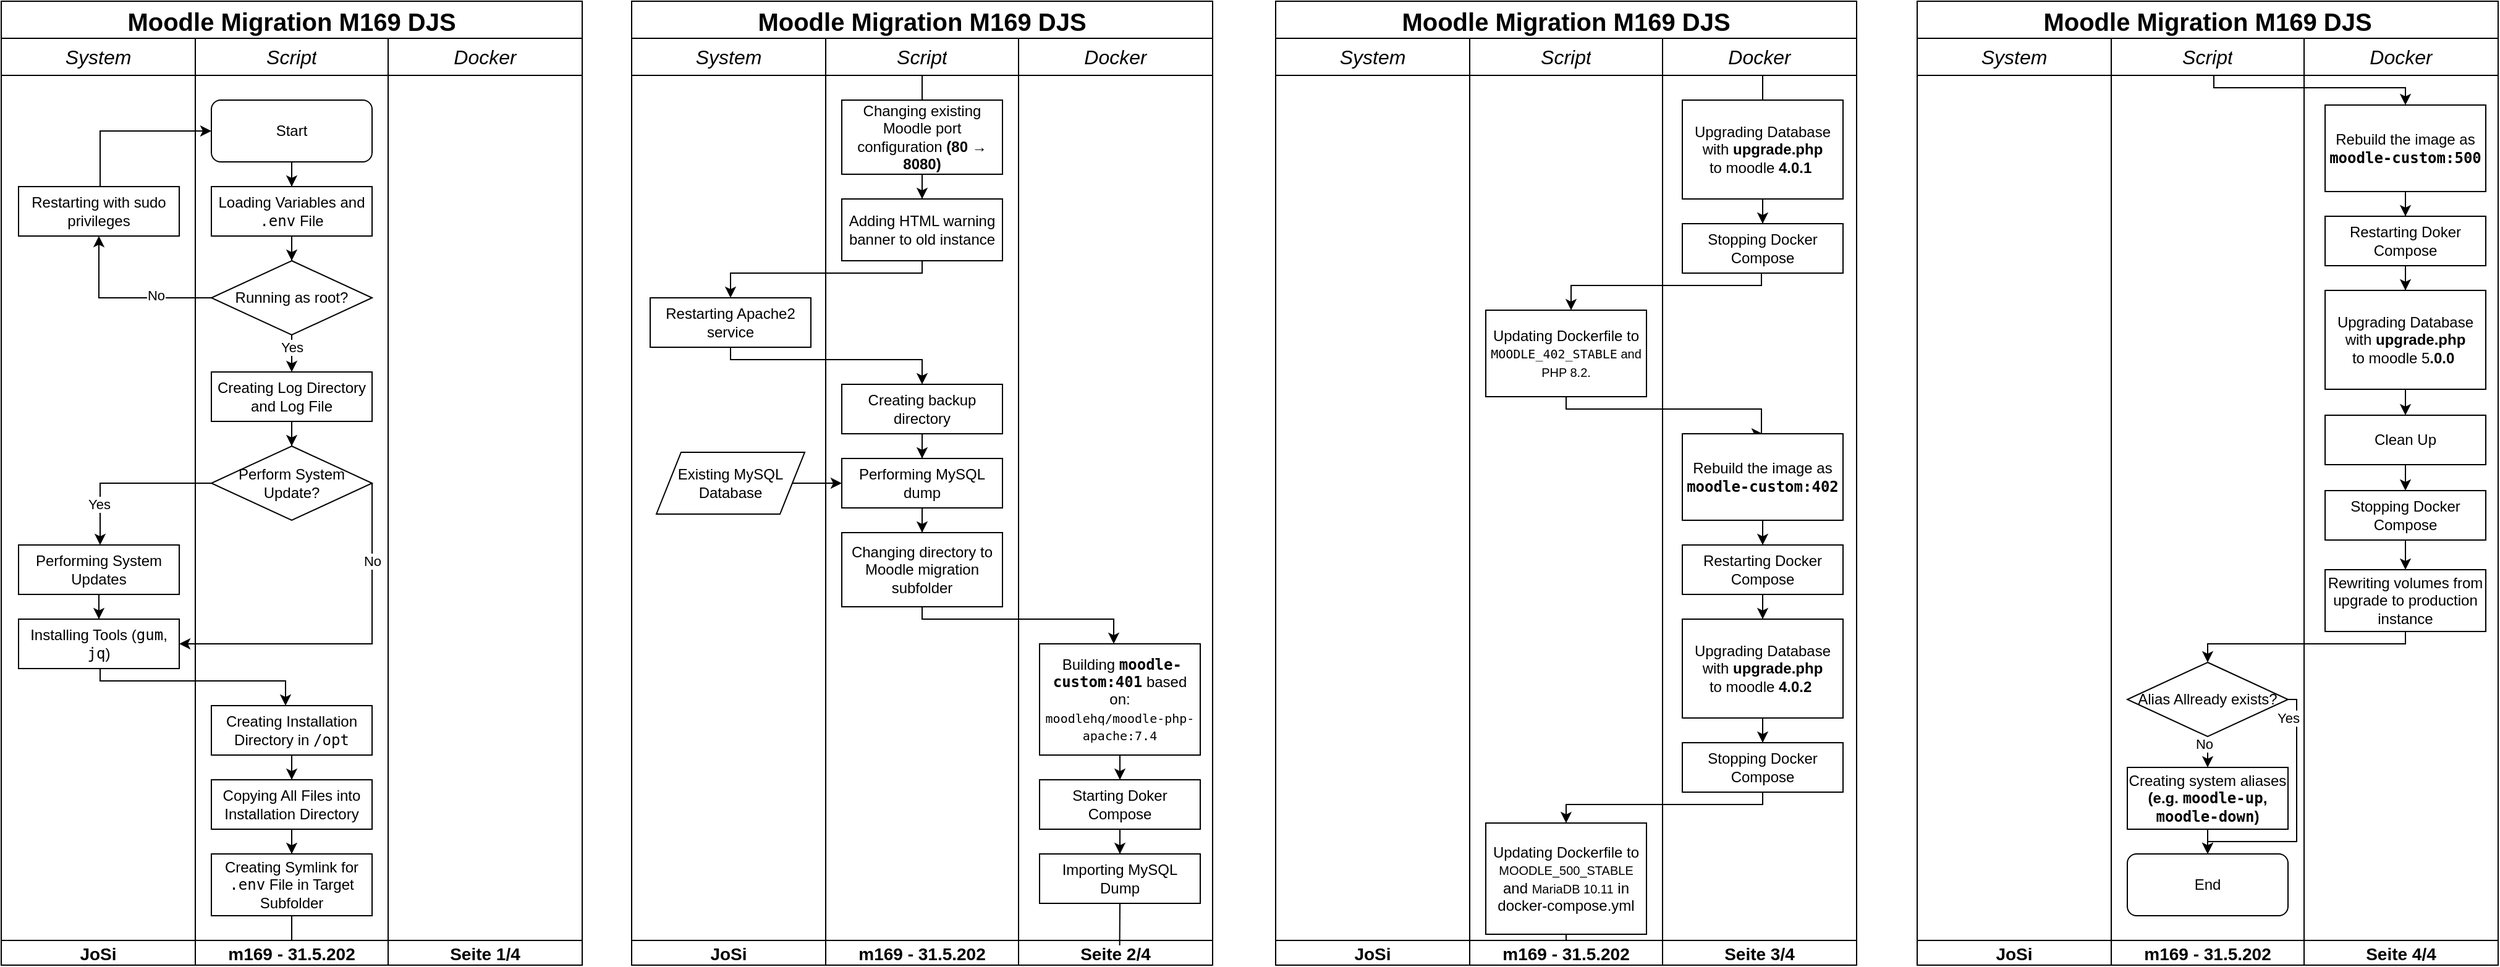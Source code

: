 <mxfile version="26.1.1">
  <diagram id="prtHgNgQTEPvFCAcTncT" name="Page-1">
    <mxGraphModel dx="1419" dy="970" grid="1" gridSize="10" guides="1" tooltips="1" connect="1" arrows="1" fold="1" page="1" pageScale="1" pageWidth="827" pageHeight="1169" math="0" shadow="0">
      <root>
        <mxCell id="0" />
        <mxCell id="1" parent="0" />
        <mxCell id="ZNYp26jjRc72Ay9f9DW7-251" value="" style="group" vertex="1" connectable="0" parent="1">
          <mxGeometry x="210" y="170" width="470" height="780" as="geometry" />
        </mxCell>
        <mxCell id="ZNYp26jjRc72Ay9f9DW7-37" value="Moodle Migration M169 DJS" style="shape=table;startSize=30;container=1;collapsible=0;childLayout=tableLayout;strokeColor=default;fontSize=20;fontStyle=1;align=center;verticalAlign=middle;" vertex="1" parent="ZNYp26jjRc72Ay9f9DW7-251">
          <mxGeometry width="470" height="780" as="geometry" />
        </mxCell>
        <mxCell id="ZNYp26jjRc72Ay9f9DW7-38" value="" style="shape=tableRow;horizontal=0;startSize=0;swimlaneHead=0;swimlaneBody=0;strokeColor=inherit;top=0;left=0;bottom=0;right=0;collapsible=0;dropTarget=0;fillColor=none;points=[[0,0.5],[1,0.5]];portConstraint=eastwest;fontSize=16;" vertex="1" parent="ZNYp26jjRc72Ay9f9DW7-37">
          <mxGeometry y="30" width="470" height="30" as="geometry" />
        </mxCell>
        <mxCell id="ZNYp26jjRc72Ay9f9DW7-39" value="System" style="shape=partialRectangle;html=1;whiteSpace=wrap;connectable=0;strokeColor=inherit;overflow=hidden;fillColor=none;top=0;left=0;bottom=0;right=0;pointerEvents=1;fontSize=16;fontStyle=2" vertex="1" parent="ZNYp26jjRc72Ay9f9DW7-38">
          <mxGeometry width="157" height="30" as="geometry">
            <mxRectangle width="157" height="30" as="alternateBounds" />
          </mxGeometry>
        </mxCell>
        <mxCell id="ZNYp26jjRc72Ay9f9DW7-40" value="Script" style="shape=partialRectangle;html=1;whiteSpace=wrap;connectable=0;strokeColor=inherit;overflow=hidden;fillColor=none;top=0;left=0;bottom=0;right=0;pointerEvents=1;fontSize=16;fontStyle=2" vertex="1" parent="ZNYp26jjRc72Ay9f9DW7-38">
          <mxGeometry x="157" width="156" height="30" as="geometry">
            <mxRectangle width="156" height="30" as="alternateBounds" />
          </mxGeometry>
        </mxCell>
        <mxCell id="ZNYp26jjRc72Ay9f9DW7-41" value="Docker" style="shape=partialRectangle;html=1;whiteSpace=wrap;connectable=0;strokeColor=inherit;overflow=hidden;fillColor=none;top=0;left=0;bottom=0;right=0;pointerEvents=1;fontSize=16;fontStyle=2" vertex="1" parent="ZNYp26jjRc72Ay9f9DW7-38">
          <mxGeometry x="313" width="157" height="30" as="geometry">
            <mxRectangle width="157" height="30" as="alternateBounds" />
          </mxGeometry>
        </mxCell>
        <mxCell id="ZNYp26jjRc72Ay9f9DW7-42" value="" style="shape=tableRow;horizontal=0;startSize=0;swimlaneHead=0;swimlaneBody=0;strokeColor=inherit;top=0;left=0;bottom=0;right=0;collapsible=0;dropTarget=0;fillColor=none;points=[[0,0.5],[1,0.5]];portConstraint=eastwest;fontSize=16;" vertex="1" parent="ZNYp26jjRc72Ay9f9DW7-37">
          <mxGeometry y="60" width="470" height="700" as="geometry" />
        </mxCell>
        <mxCell id="ZNYp26jjRc72Ay9f9DW7-43" value="" style="shape=partialRectangle;html=1;whiteSpace=wrap;connectable=0;strokeColor=inherit;overflow=hidden;fillColor=none;top=0;left=0;bottom=0;right=0;pointerEvents=1;fontSize=16;" vertex="1" parent="ZNYp26jjRc72Ay9f9DW7-42">
          <mxGeometry width="157" height="700" as="geometry">
            <mxRectangle width="157" height="700" as="alternateBounds" />
          </mxGeometry>
        </mxCell>
        <mxCell id="ZNYp26jjRc72Ay9f9DW7-44" value="" style="shape=partialRectangle;html=1;whiteSpace=wrap;connectable=0;strokeColor=inherit;overflow=hidden;fillColor=none;top=0;left=0;bottom=0;right=0;pointerEvents=1;fontSize=16;" vertex="1" parent="ZNYp26jjRc72Ay9f9DW7-42">
          <mxGeometry x="157" width="156" height="700" as="geometry">
            <mxRectangle width="156" height="700" as="alternateBounds" />
          </mxGeometry>
        </mxCell>
        <mxCell id="ZNYp26jjRc72Ay9f9DW7-45" value="" style="shape=partialRectangle;html=1;whiteSpace=wrap;connectable=0;strokeColor=inherit;overflow=hidden;fillColor=none;top=0;left=0;bottom=0;right=0;pointerEvents=1;fontSize=16;" vertex="1" parent="ZNYp26jjRc72Ay9f9DW7-42">
          <mxGeometry x="313" width="157" height="700" as="geometry">
            <mxRectangle width="157" height="700" as="alternateBounds" />
          </mxGeometry>
        </mxCell>
        <mxCell id="ZNYp26jjRc72Ay9f9DW7-46" value="" style="shape=tableRow;horizontal=0;startSize=0;swimlaneHead=0;swimlaneBody=0;strokeColor=inherit;top=0;left=0;bottom=0;right=0;collapsible=0;dropTarget=0;fillColor=none;points=[[0,0.5],[1,0.5]];portConstraint=eastwest;fontSize=16;" vertex="1" parent="ZNYp26jjRc72Ay9f9DW7-37">
          <mxGeometry y="760" width="470" height="20" as="geometry" />
        </mxCell>
        <mxCell id="ZNYp26jjRc72Ay9f9DW7-47" value="JoSi" style="shape=partialRectangle;html=1;whiteSpace=wrap;connectable=0;strokeColor=inherit;overflow=hidden;fillColor=none;top=0;left=0;bottom=0;right=0;pointerEvents=1;fontSize=14;fontStyle=1" vertex="1" parent="ZNYp26jjRc72Ay9f9DW7-46">
          <mxGeometry width="157" height="20" as="geometry">
            <mxRectangle width="157" height="20" as="alternateBounds" />
          </mxGeometry>
        </mxCell>
        <mxCell id="ZNYp26jjRc72Ay9f9DW7-48" value="m169 - 31.5.202" style="shape=partialRectangle;html=1;whiteSpace=wrap;connectable=0;strokeColor=inherit;overflow=hidden;fillColor=none;top=0;left=0;bottom=0;right=0;pointerEvents=1;fontSize=14;fontStyle=1" vertex="1" parent="ZNYp26jjRc72Ay9f9DW7-46">
          <mxGeometry x="157" width="156" height="20" as="geometry">
            <mxRectangle width="156" height="20" as="alternateBounds" />
          </mxGeometry>
        </mxCell>
        <mxCell id="ZNYp26jjRc72Ay9f9DW7-49" value="Seite 1/4" style="shape=partialRectangle;html=1;whiteSpace=wrap;connectable=0;strokeColor=inherit;overflow=hidden;fillColor=none;top=0;left=0;bottom=0;right=0;pointerEvents=1;fontSize=14;fontStyle=1" vertex="1" parent="ZNYp26jjRc72Ay9f9DW7-46">
          <mxGeometry x="313" width="157" height="20" as="geometry">
            <mxRectangle width="157" height="20" as="alternateBounds" />
          </mxGeometry>
        </mxCell>
        <mxCell id="ZNYp26jjRc72Ay9f9DW7-52" style="edgeStyle=orthogonalEdgeStyle;rounded=0;orthogonalLoop=1;jettySize=auto;html=1;" edge="1" parent="ZNYp26jjRc72Ay9f9DW7-251" source="ZNYp26jjRc72Ay9f9DW7-50" target="ZNYp26jjRc72Ay9f9DW7-51">
          <mxGeometry relative="1" as="geometry" />
        </mxCell>
        <mxCell id="ZNYp26jjRc72Ay9f9DW7-50" value="Start" style="rounded=1;whiteSpace=wrap;html=1;" vertex="1" parent="ZNYp26jjRc72Ay9f9DW7-251">
          <mxGeometry x="170" y="80" width="130" height="50" as="geometry" />
        </mxCell>
        <mxCell id="ZNYp26jjRc72Ay9f9DW7-239" style="edgeStyle=orthogonalEdgeStyle;rounded=0;orthogonalLoop=1;jettySize=auto;html=1;entryX=0.5;entryY=0;entryDx=0;entryDy=0;" edge="1" parent="ZNYp26jjRc72Ay9f9DW7-251" source="ZNYp26jjRc72Ay9f9DW7-51" target="ZNYp26jjRc72Ay9f9DW7-53">
          <mxGeometry relative="1" as="geometry" />
        </mxCell>
        <mxCell id="ZNYp26jjRc72Ay9f9DW7-51" value="Loading Variables and &lt;code data-end=&quot;272&quot; data-start=&quot;266&quot;&gt;.env&lt;/code&gt; File" style="rounded=0;whiteSpace=wrap;html=1;" vertex="1" parent="ZNYp26jjRc72Ay9f9DW7-251">
          <mxGeometry x="170" y="150" width="130" height="40" as="geometry" />
        </mxCell>
        <mxCell id="ZNYp26jjRc72Ay9f9DW7-66" style="edgeStyle=orthogonalEdgeStyle;rounded=0;orthogonalLoop=1;jettySize=auto;html=1;entryX=0.5;entryY=1;entryDx=0;entryDy=0;" edge="1" parent="ZNYp26jjRc72Ay9f9DW7-251" source="ZNYp26jjRc72Ay9f9DW7-53" target="ZNYp26jjRc72Ay9f9DW7-65">
          <mxGeometry relative="1" as="geometry" />
        </mxCell>
        <mxCell id="ZNYp26jjRc72Ay9f9DW7-68" value="No" style="edgeLabel;html=1;align=center;verticalAlign=middle;resizable=0;points=[];" vertex="1" connectable="0" parent="ZNYp26jjRc72Ay9f9DW7-66">
          <mxGeometry x="-0.352" y="-2" relative="1" as="geometry">
            <mxPoint as="offset" />
          </mxGeometry>
        </mxCell>
        <mxCell id="ZNYp26jjRc72Ay9f9DW7-71" style="edgeStyle=orthogonalEdgeStyle;rounded=0;orthogonalLoop=1;jettySize=auto;html=1;" edge="1" parent="ZNYp26jjRc72Ay9f9DW7-251" source="ZNYp26jjRc72Ay9f9DW7-53" target="ZNYp26jjRc72Ay9f9DW7-70">
          <mxGeometry relative="1" as="geometry" />
        </mxCell>
        <mxCell id="ZNYp26jjRc72Ay9f9DW7-74" value="Yes" style="edgeLabel;html=1;align=center;verticalAlign=middle;resizable=0;points=[];" vertex="1" connectable="0" parent="ZNYp26jjRc72Ay9f9DW7-71">
          <mxGeometry x="0.2" relative="1" as="geometry">
            <mxPoint as="offset" />
          </mxGeometry>
        </mxCell>
        <mxCell id="ZNYp26jjRc72Ay9f9DW7-53" value="Running as root?" style="rhombus;whiteSpace=wrap;html=1;" vertex="1" parent="ZNYp26jjRc72Ay9f9DW7-251">
          <mxGeometry x="170" y="210" width="130" height="60" as="geometry" />
        </mxCell>
        <mxCell id="ZNYp26jjRc72Ay9f9DW7-67" style="edgeStyle=orthogonalEdgeStyle;rounded=0;orthogonalLoop=1;jettySize=auto;html=1;entryX=0;entryY=0.5;entryDx=0;entryDy=0;" edge="1" parent="ZNYp26jjRc72Ay9f9DW7-251" source="ZNYp26jjRc72Ay9f9DW7-65" target="ZNYp26jjRc72Ay9f9DW7-50">
          <mxGeometry relative="1" as="geometry">
            <Array as="points">
              <mxPoint x="80" y="105" />
            </Array>
          </mxGeometry>
        </mxCell>
        <mxCell id="ZNYp26jjRc72Ay9f9DW7-65" value="Restarting with sudo privileges" style="rounded=0;whiteSpace=wrap;html=1;" vertex="1" parent="ZNYp26jjRc72Ay9f9DW7-251">
          <mxGeometry x="14" y="150" width="130" height="40" as="geometry" />
        </mxCell>
        <mxCell id="ZNYp26jjRc72Ay9f9DW7-240" style="edgeStyle=orthogonalEdgeStyle;rounded=0;orthogonalLoop=1;jettySize=auto;html=1;entryX=0.5;entryY=0;entryDx=0;entryDy=0;" edge="1" parent="ZNYp26jjRc72Ay9f9DW7-251" source="ZNYp26jjRc72Ay9f9DW7-70" target="ZNYp26jjRc72Ay9f9DW7-72">
          <mxGeometry relative="1" as="geometry" />
        </mxCell>
        <mxCell id="ZNYp26jjRc72Ay9f9DW7-70" value="Creating Log Directory and Log File" style="rounded=0;whiteSpace=wrap;html=1;" vertex="1" parent="ZNYp26jjRc72Ay9f9DW7-251">
          <mxGeometry x="170" y="300" width="130" height="40" as="geometry" />
        </mxCell>
        <mxCell id="ZNYp26jjRc72Ay9f9DW7-77" style="edgeStyle=orthogonalEdgeStyle;rounded=0;orthogonalLoop=1;jettySize=auto;html=1;" edge="1" parent="ZNYp26jjRc72Ay9f9DW7-251" source="ZNYp26jjRc72Ay9f9DW7-72" target="ZNYp26jjRc72Ay9f9DW7-76">
          <mxGeometry relative="1" as="geometry">
            <Array as="points">
              <mxPoint x="80" y="390" />
            </Array>
          </mxGeometry>
        </mxCell>
        <mxCell id="ZNYp26jjRc72Ay9f9DW7-78" value="Yes" style="edgeLabel;html=1;align=center;verticalAlign=middle;resizable=0;points=[];" vertex="1" connectable="0" parent="ZNYp26jjRc72Ay9f9DW7-77">
          <mxGeometry x="0.52" y="-2" relative="1" as="geometry">
            <mxPoint x="1" as="offset" />
          </mxGeometry>
        </mxCell>
        <mxCell id="ZNYp26jjRc72Ay9f9DW7-81" style="edgeStyle=orthogonalEdgeStyle;rounded=0;orthogonalLoop=1;jettySize=auto;html=1;" edge="1" parent="ZNYp26jjRc72Ay9f9DW7-251" source="ZNYp26jjRc72Ay9f9DW7-72" target="ZNYp26jjRc72Ay9f9DW7-80">
          <mxGeometry relative="1" as="geometry">
            <Array as="points">
              <mxPoint x="300" y="390" />
              <mxPoint x="300" y="520" />
            </Array>
          </mxGeometry>
        </mxCell>
        <mxCell id="ZNYp26jjRc72Ay9f9DW7-83" value="No" style="edgeLabel;html=1;align=center;verticalAlign=middle;resizable=0;points=[];" vertex="1" connectable="0" parent="ZNYp26jjRc72Ay9f9DW7-81">
          <mxGeometry x="-0.157" relative="1" as="geometry">
            <mxPoint y="-58" as="offset" />
          </mxGeometry>
        </mxCell>
        <mxCell id="ZNYp26jjRc72Ay9f9DW7-72" value="Perform System Update?" style="rhombus;whiteSpace=wrap;html=1;" vertex="1" parent="ZNYp26jjRc72Ay9f9DW7-251">
          <mxGeometry x="170" y="360" width="130" height="60" as="geometry" />
        </mxCell>
        <mxCell id="ZNYp26jjRc72Ay9f9DW7-82" style="edgeStyle=orthogonalEdgeStyle;rounded=0;orthogonalLoop=1;jettySize=auto;html=1;" edge="1" parent="ZNYp26jjRc72Ay9f9DW7-251" source="ZNYp26jjRc72Ay9f9DW7-76" target="ZNYp26jjRc72Ay9f9DW7-80">
          <mxGeometry relative="1" as="geometry" />
        </mxCell>
        <mxCell id="ZNYp26jjRc72Ay9f9DW7-76" value="Performing System Updates" style="rounded=0;whiteSpace=wrap;html=1;" vertex="1" parent="ZNYp26jjRc72Ay9f9DW7-251">
          <mxGeometry x="14" y="440" width="130" height="40" as="geometry" />
        </mxCell>
        <mxCell id="ZNYp26jjRc72Ay9f9DW7-85" style="edgeStyle=orthogonalEdgeStyle;rounded=0;orthogonalLoop=1;jettySize=auto;html=1;" edge="1" parent="ZNYp26jjRc72Ay9f9DW7-251" source="ZNYp26jjRc72Ay9f9DW7-80" target="ZNYp26jjRc72Ay9f9DW7-84">
          <mxGeometry relative="1" as="geometry">
            <Array as="points">
              <mxPoint x="80" y="550" />
              <mxPoint x="230" y="550" />
            </Array>
          </mxGeometry>
        </mxCell>
        <mxCell id="ZNYp26jjRc72Ay9f9DW7-80" value="Installing Tools (&lt;code data-end=&quot;496&quot; data-start=&quot;491&quot;&gt;gum&lt;/code&gt;, &lt;code data-end=&quot;502&quot; data-start=&quot;498&quot;&gt;jq&lt;/code&gt;)" style="rounded=0;whiteSpace=wrap;html=1;" vertex="1" parent="ZNYp26jjRc72Ay9f9DW7-251">
          <mxGeometry x="14" y="500" width="130" height="40" as="geometry" />
        </mxCell>
        <mxCell id="ZNYp26jjRc72Ay9f9DW7-89" style="edgeStyle=orthogonalEdgeStyle;rounded=0;orthogonalLoop=1;jettySize=auto;html=1;" edge="1" parent="ZNYp26jjRc72Ay9f9DW7-251" source="ZNYp26jjRc72Ay9f9DW7-84" target="ZNYp26jjRc72Ay9f9DW7-87">
          <mxGeometry relative="1" as="geometry" />
        </mxCell>
        <mxCell id="ZNYp26jjRc72Ay9f9DW7-84" value="Creating Installation Directory in &lt;code data-end=&quot;576&quot; data-start=&quot;570&quot;&gt;/opt&lt;/code&gt;" style="rounded=0;whiteSpace=wrap;html=1;" vertex="1" parent="ZNYp26jjRc72Ay9f9DW7-251">
          <mxGeometry x="170" y="570" width="130" height="40" as="geometry" />
        </mxCell>
        <mxCell id="ZNYp26jjRc72Ay9f9DW7-90" style="edgeStyle=orthogonalEdgeStyle;rounded=0;orthogonalLoop=1;jettySize=auto;html=1;" edge="1" parent="ZNYp26jjRc72Ay9f9DW7-251" source="ZNYp26jjRc72Ay9f9DW7-87" target="ZNYp26jjRc72Ay9f9DW7-88">
          <mxGeometry relative="1" as="geometry" />
        </mxCell>
        <mxCell id="ZNYp26jjRc72Ay9f9DW7-87" value="Copying All Files into Installation Directory" style="rounded=0;whiteSpace=wrap;html=1;" vertex="1" parent="ZNYp26jjRc72Ay9f9DW7-251">
          <mxGeometry x="170" y="630" width="130" height="40" as="geometry" />
        </mxCell>
        <mxCell id="ZNYp26jjRc72Ay9f9DW7-88" value="Creating Symlink for &lt;code data-end=&quot;662&quot; data-start=&quot;656&quot;&gt;.env&lt;/code&gt; File in Target Subfolder" style="rounded=0;whiteSpace=wrap;html=1;" vertex="1" parent="ZNYp26jjRc72Ay9f9DW7-251">
          <mxGeometry x="170" y="690" width="130" height="50" as="geometry" />
        </mxCell>
        <mxCell id="ZNYp26jjRc72Ay9f9DW7-133" value="" style="endArrow=none;html=1;rounded=0;entryX=0.5;entryY=1;entryDx=0;entryDy=0;exitX=0.5;exitY=1;exitDx=0;exitDy=0;exitPerimeter=0;" edge="1" parent="ZNYp26jjRc72Ay9f9DW7-251" source="ZNYp26jjRc72Ay9f9DW7-42" target="ZNYp26jjRc72Ay9f9DW7-88">
          <mxGeometry width="50" height="50" relative="1" as="geometry">
            <mxPoint x="480" y="420" as="sourcePoint" />
            <mxPoint x="530" y="370" as="targetPoint" />
          </mxGeometry>
        </mxCell>
        <mxCell id="ZNYp26jjRc72Ay9f9DW7-252" value="" style="group" vertex="1" connectable="0" parent="1">
          <mxGeometry x="720" y="170" width="470" height="780" as="geometry" />
        </mxCell>
        <mxCell id="ZNYp26jjRc72Ay9f9DW7-91" value="Moodle Migration M169 DJS" style="shape=table;startSize=30;container=1;collapsible=0;childLayout=tableLayout;strokeColor=default;fontSize=20;fontStyle=1;align=center;verticalAlign=middle;" vertex="1" parent="ZNYp26jjRc72Ay9f9DW7-252">
          <mxGeometry width="470" height="780" as="geometry" />
        </mxCell>
        <mxCell id="ZNYp26jjRc72Ay9f9DW7-92" value="" style="shape=tableRow;horizontal=0;startSize=0;swimlaneHead=0;swimlaneBody=0;strokeColor=inherit;top=0;left=0;bottom=0;right=0;collapsible=0;dropTarget=0;fillColor=none;points=[[0,0.5],[1,0.5]];portConstraint=eastwest;fontSize=16;" vertex="1" parent="ZNYp26jjRc72Ay9f9DW7-91">
          <mxGeometry y="30" width="470" height="30" as="geometry" />
        </mxCell>
        <mxCell id="ZNYp26jjRc72Ay9f9DW7-93" value="System" style="shape=partialRectangle;html=1;whiteSpace=wrap;connectable=0;strokeColor=inherit;overflow=hidden;fillColor=none;top=0;left=0;bottom=0;right=0;pointerEvents=1;fontSize=16;fontStyle=2" vertex="1" parent="ZNYp26jjRc72Ay9f9DW7-92">
          <mxGeometry width="157" height="30" as="geometry">
            <mxRectangle width="157" height="30" as="alternateBounds" />
          </mxGeometry>
        </mxCell>
        <mxCell id="ZNYp26jjRc72Ay9f9DW7-94" value="Script" style="shape=partialRectangle;html=1;whiteSpace=wrap;connectable=0;strokeColor=inherit;overflow=hidden;fillColor=none;top=0;left=0;bottom=0;right=0;pointerEvents=1;fontSize=16;fontStyle=2" vertex="1" parent="ZNYp26jjRc72Ay9f9DW7-92">
          <mxGeometry x="157" width="156" height="30" as="geometry">
            <mxRectangle width="156" height="30" as="alternateBounds" />
          </mxGeometry>
        </mxCell>
        <mxCell id="ZNYp26jjRc72Ay9f9DW7-95" value="Docker" style="shape=partialRectangle;html=1;whiteSpace=wrap;connectable=0;strokeColor=inherit;overflow=hidden;fillColor=none;top=0;left=0;bottom=0;right=0;pointerEvents=1;fontSize=16;fontStyle=2" vertex="1" parent="ZNYp26jjRc72Ay9f9DW7-92">
          <mxGeometry x="313" width="157" height="30" as="geometry">
            <mxRectangle width="157" height="30" as="alternateBounds" />
          </mxGeometry>
        </mxCell>
        <mxCell id="ZNYp26jjRc72Ay9f9DW7-96" value="" style="shape=tableRow;horizontal=0;startSize=0;swimlaneHead=0;swimlaneBody=0;strokeColor=inherit;top=0;left=0;bottom=0;right=0;collapsible=0;dropTarget=0;fillColor=none;points=[[0,0.5],[1,0.5]];portConstraint=eastwest;fontSize=16;" vertex="1" parent="ZNYp26jjRc72Ay9f9DW7-91">
          <mxGeometry y="60" width="470" height="700" as="geometry" />
        </mxCell>
        <mxCell id="ZNYp26jjRc72Ay9f9DW7-97" value="" style="shape=partialRectangle;html=1;whiteSpace=wrap;connectable=0;strokeColor=inherit;overflow=hidden;fillColor=none;top=0;left=0;bottom=0;right=0;pointerEvents=1;fontSize=16;" vertex="1" parent="ZNYp26jjRc72Ay9f9DW7-96">
          <mxGeometry width="157" height="700" as="geometry">
            <mxRectangle width="157" height="700" as="alternateBounds" />
          </mxGeometry>
        </mxCell>
        <mxCell id="ZNYp26jjRc72Ay9f9DW7-98" value="" style="shape=partialRectangle;html=1;whiteSpace=wrap;connectable=0;strokeColor=inherit;overflow=hidden;fillColor=none;top=0;left=0;bottom=0;right=0;pointerEvents=1;fontSize=16;" vertex="1" parent="ZNYp26jjRc72Ay9f9DW7-96">
          <mxGeometry x="157" width="156" height="700" as="geometry">
            <mxRectangle width="156" height="700" as="alternateBounds" />
          </mxGeometry>
        </mxCell>
        <mxCell id="ZNYp26jjRc72Ay9f9DW7-99" value="" style="shape=partialRectangle;html=1;whiteSpace=wrap;connectable=0;strokeColor=inherit;overflow=hidden;fillColor=none;top=0;left=0;bottom=0;right=0;pointerEvents=1;fontSize=16;" vertex="1" parent="ZNYp26jjRc72Ay9f9DW7-96">
          <mxGeometry x="313" width="157" height="700" as="geometry">
            <mxRectangle width="157" height="700" as="alternateBounds" />
          </mxGeometry>
        </mxCell>
        <mxCell id="ZNYp26jjRc72Ay9f9DW7-100" value="" style="shape=tableRow;horizontal=0;startSize=0;swimlaneHead=0;swimlaneBody=0;strokeColor=inherit;top=0;left=0;bottom=0;right=0;collapsible=0;dropTarget=0;fillColor=none;points=[[0,0.5],[1,0.5]];portConstraint=eastwest;fontSize=16;" vertex="1" parent="ZNYp26jjRc72Ay9f9DW7-91">
          <mxGeometry y="760" width="470" height="20" as="geometry" />
        </mxCell>
        <mxCell id="ZNYp26jjRc72Ay9f9DW7-101" value="JoSi" style="shape=partialRectangle;html=1;whiteSpace=wrap;connectable=0;strokeColor=inherit;overflow=hidden;fillColor=none;top=0;left=0;bottom=0;right=0;pointerEvents=1;fontSize=14;fontStyle=1" vertex="1" parent="ZNYp26jjRc72Ay9f9DW7-100">
          <mxGeometry width="157" height="20" as="geometry">
            <mxRectangle width="157" height="20" as="alternateBounds" />
          </mxGeometry>
        </mxCell>
        <mxCell id="ZNYp26jjRc72Ay9f9DW7-102" value="m169 - 31.5.202" style="shape=partialRectangle;html=1;whiteSpace=wrap;connectable=0;strokeColor=inherit;overflow=hidden;fillColor=none;top=0;left=0;bottom=0;right=0;pointerEvents=1;fontSize=14;fontStyle=1" vertex="1" parent="ZNYp26jjRc72Ay9f9DW7-100">
          <mxGeometry x="157" width="156" height="20" as="geometry">
            <mxRectangle width="156" height="20" as="alternateBounds" />
          </mxGeometry>
        </mxCell>
        <mxCell id="ZNYp26jjRc72Ay9f9DW7-103" value="Seite 2/4" style="shape=partialRectangle;html=1;whiteSpace=wrap;connectable=0;strokeColor=inherit;overflow=hidden;fillColor=none;top=0;left=0;bottom=0;right=0;pointerEvents=1;fontSize=14;fontStyle=1" vertex="1" parent="ZNYp26jjRc72Ay9f9DW7-100">
          <mxGeometry x="313" width="157" height="20" as="geometry">
            <mxRectangle width="157" height="20" as="alternateBounds" />
          </mxGeometry>
        </mxCell>
        <mxCell id="ZNYp26jjRc72Ay9f9DW7-139" style="edgeStyle=orthogonalEdgeStyle;rounded=0;orthogonalLoop=1;jettySize=auto;html=1;" edge="1" parent="ZNYp26jjRc72Ay9f9DW7-252" source="ZNYp26jjRc72Ay9f9DW7-135" target="ZNYp26jjRc72Ay9f9DW7-138">
          <mxGeometry relative="1" as="geometry" />
        </mxCell>
        <mxCell id="ZNYp26jjRc72Ay9f9DW7-135" value="Changing existing Moodle port configuration &lt;b&gt;(80 → 8080)&lt;/b&gt;" style="rounded=0;whiteSpace=wrap;html=1;" vertex="1" parent="ZNYp26jjRc72Ay9f9DW7-252">
          <mxGeometry x="170" y="80" width="130" height="60" as="geometry" />
        </mxCell>
        <mxCell id="ZNYp26jjRc72Ay9f9DW7-136" value="" style="endArrow=none;html=1;rounded=0;entryX=0.5;entryY=0;entryDx=0;entryDy=0;" edge="1" parent="ZNYp26jjRc72Ay9f9DW7-252" source="ZNYp26jjRc72Ay9f9DW7-92" target="ZNYp26jjRc72Ay9f9DW7-135">
          <mxGeometry width="50" height="50" relative="1" as="geometry">
            <mxPoint x="-270" y="808" as="sourcePoint" />
            <mxPoint x="-270" y="788" as="targetPoint" />
          </mxGeometry>
        </mxCell>
        <mxCell id="ZNYp26jjRc72Ay9f9DW7-142" style="edgeStyle=orthogonalEdgeStyle;rounded=0;orthogonalLoop=1;jettySize=auto;html=1;" edge="1" parent="ZNYp26jjRc72Ay9f9DW7-252" source="ZNYp26jjRc72Ay9f9DW7-138" target="ZNYp26jjRc72Ay9f9DW7-141">
          <mxGeometry relative="1" as="geometry">
            <Array as="points">
              <mxPoint x="235" y="220" />
              <mxPoint x="80" y="220" />
            </Array>
          </mxGeometry>
        </mxCell>
        <mxCell id="ZNYp26jjRc72Ay9f9DW7-138" value="Adding HTML warning banner to old instance" style="rounded=0;whiteSpace=wrap;html=1;" vertex="1" parent="ZNYp26jjRc72Ay9f9DW7-252">
          <mxGeometry x="170" y="160" width="130" height="50" as="geometry" />
        </mxCell>
        <mxCell id="ZNYp26jjRc72Ay9f9DW7-147" style="edgeStyle=orthogonalEdgeStyle;rounded=0;orthogonalLoop=1;jettySize=auto;html=1;" edge="1" parent="ZNYp26jjRc72Ay9f9DW7-252" source="ZNYp26jjRc72Ay9f9DW7-141">
          <mxGeometry relative="1" as="geometry">
            <mxPoint x="235" y="310" as="targetPoint" />
            <Array as="points">
              <mxPoint x="80" y="290" />
              <mxPoint x="235" y="290" />
            </Array>
          </mxGeometry>
        </mxCell>
        <mxCell id="ZNYp26jjRc72Ay9f9DW7-141" value="Restarting Apache2 service" style="rounded=0;whiteSpace=wrap;html=1;" vertex="1" parent="ZNYp26jjRc72Ay9f9DW7-252">
          <mxGeometry x="15" y="240" width="130" height="40" as="geometry" />
        </mxCell>
        <mxCell id="ZNYp26jjRc72Ay9f9DW7-151" style="edgeStyle=orthogonalEdgeStyle;rounded=0;orthogonalLoop=1;jettySize=auto;html=1;" edge="1" parent="ZNYp26jjRc72Ay9f9DW7-252" source="ZNYp26jjRc72Ay9f9DW7-144" target="ZNYp26jjRc72Ay9f9DW7-149">
          <mxGeometry relative="1" as="geometry" />
        </mxCell>
        <mxCell id="ZNYp26jjRc72Ay9f9DW7-144" value="Creating backup directory" style="rounded=0;whiteSpace=wrap;html=1;" vertex="1" parent="ZNYp26jjRc72Ay9f9DW7-252">
          <mxGeometry x="170" y="310" width="130" height="40" as="geometry" />
        </mxCell>
        <mxCell id="ZNYp26jjRc72Ay9f9DW7-152" style="edgeStyle=orthogonalEdgeStyle;rounded=0;orthogonalLoop=1;jettySize=auto;html=1;entryX=0;entryY=0.5;entryDx=0;entryDy=0;" edge="1" parent="ZNYp26jjRc72Ay9f9DW7-252" source="ZNYp26jjRc72Ay9f9DW7-146" target="ZNYp26jjRc72Ay9f9DW7-149">
          <mxGeometry relative="1" as="geometry" />
        </mxCell>
        <mxCell id="ZNYp26jjRc72Ay9f9DW7-146" value="Existing MySQL Database" style="shape=parallelogram;perimeter=parallelogramPerimeter;whiteSpace=wrap;html=1;fixedSize=1;" vertex="1" parent="ZNYp26jjRc72Ay9f9DW7-252">
          <mxGeometry x="20" y="365" width="120" height="50" as="geometry" />
        </mxCell>
        <mxCell id="ZNYp26jjRc72Ay9f9DW7-155" style="edgeStyle=orthogonalEdgeStyle;rounded=0;orthogonalLoop=1;jettySize=auto;html=1;" edge="1" parent="ZNYp26jjRc72Ay9f9DW7-252" source="ZNYp26jjRc72Ay9f9DW7-149" target="ZNYp26jjRc72Ay9f9DW7-153">
          <mxGeometry relative="1" as="geometry" />
        </mxCell>
        <mxCell id="ZNYp26jjRc72Ay9f9DW7-149" value="Performing MySQL dump" style="rounded=0;whiteSpace=wrap;html=1;" vertex="1" parent="ZNYp26jjRc72Ay9f9DW7-252">
          <mxGeometry x="170" y="370" width="130" height="40" as="geometry" />
        </mxCell>
        <mxCell id="ZNYp26jjRc72Ay9f9DW7-156" style="edgeStyle=orthogonalEdgeStyle;rounded=0;orthogonalLoop=1;jettySize=auto;html=1;" edge="1" parent="ZNYp26jjRc72Ay9f9DW7-252" source="ZNYp26jjRc72Ay9f9DW7-153" target="ZNYp26jjRc72Ay9f9DW7-154">
          <mxGeometry relative="1" as="geometry">
            <Array as="points">
              <mxPoint x="235" y="500" />
              <mxPoint x="390" y="500" />
            </Array>
          </mxGeometry>
        </mxCell>
        <mxCell id="ZNYp26jjRc72Ay9f9DW7-153" value="Changing directory to Moodle migration subfolder" style="rounded=0;whiteSpace=wrap;html=1;" vertex="1" parent="ZNYp26jjRc72Ay9f9DW7-252">
          <mxGeometry x="170" y="430" width="130" height="60" as="geometry" />
        </mxCell>
        <mxCell id="ZNYp26jjRc72Ay9f9DW7-159" style="edgeStyle=orthogonalEdgeStyle;rounded=0;orthogonalLoop=1;jettySize=auto;html=1;" edge="1" parent="ZNYp26jjRc72Ay9f9DW7-252" source="ZNYp26jjRc72Ay9f9DW7-154" target="ZNYp26jjRc72Ay9f9DW7-158">
          <mxGeometry relative="1" as="geometry" />
        </mxCell>
        <mxCell id="ZNYp26jjRc72Ay9f9DW7-154" value="&amp;nbsp;Building&amp;nbsp;&lt;b&gt;&lt;code data-end=&quot;429&quot; data-start=&quot;410&quot;&gt;moodle-custom:401&lt;/code&gt; &lt;/b&gt;based on:&lt;div&gt;&lt;code data-end=&quot;471&quot; data-start=&quot;439&quot;&gt;&lt;font style=&quot;font-size: 10px;&quot;&gt;moodlehq/moodle-php-apache:7.4&lt;/font&gt;&lt;/code&gt;&lt;/div&gt;" style="rounded=0;whiteSpace=wrap;html=1;" vertex="1" parent="ZNYp26jjRc72Ay9f9DW7-252">
          <mxGeometry x="330" y="520" width="130" height="90" as="geometry" />
        </mxCell>
        <mxCell id="ZNYp26jjRc72Ay9f9DW7-157" value="Importing MySQL Dump" style="rounded=0;whiteSpace=wrap;html=1;" vertex="1" parent="ZNYp26jjRc72Ay9f9DW7-252">
          <mxGeometry x="330" y="690" width="130" height="40" as="geometry" />
        </mxCell>
        <mxCell id="ZNYp26jjRc72Ay9f9DW7-160" style="edgeStyle=orthogonalEdgeStyle;rounded=0;orthogonalLoop=1;jettySize=auto;html=1;" edge="1" parent="ZNYp26jjRc72Ay9f9DW7-252" source="ZNYp26jjRc72Ay9f9DW7-158" target="ZNYp26jjRc72Ay9f9DW7-157">
          <mxGeometry relative="1" as="geometry" />
        </mxCell>
        <mxCell id="ZNYp26jjRc72Ay9f9DW7-158" value="Starting Doker Compose" style="rounded=0;whiteSpace=wrap;html=1;" vertex="1" parent="ZNYp26jjRc72Ay9f9DW7-252">
          <mxGeometry x="330" y="630" width="130" height="40" as="geometry" />
        </mxCell>
        <mxCell id="ZNYp26jjRc72Ay9f9DW7-161" value="" style="endArrow=none;html=1;rounded=0;entryX=0.5;entryY=1;entryDx=0;entryDy=0;exitX=0.84;exitY=0.2;exitDx=0;exitDy=0;exitPerimeter=0;" edge="1" parent="ZNYp26jjRc72Ay9f9DW7-252" source="ZNYp26jjRc72Ay9f9DW7-100" target="ZNYp26jjRc72Ay9f9DW7-157">
          <mxGeometry width="50" height="50" relative="1" as="geometry">
            <mxPoint x="-270" y="815" as="sourcePoint" />
            <mxPoint x="-270" y="805" as="targetPoint" />
          </mxGeometry>
        </mxCell>
        <mxCell id="ZNYp26jjRc72Ay9f9DW7-253" value="" style="group" vertex="1" connectable="0" parent="1">
          <mxGeometry x="1241" y="170" width="470" height="780" as="geometry" />
        </mxCell>
        <mxCell id="ZNYp26jjRc72Ay9f9DW7-162" value="Moodle Migration M169 DJS" style="shape=table;startSize=30;container=1;collapsible=0;childLayout=tableLayout;strokeColor=default;fontSize=20;fontStyle=1;align=center;verticalAlign=middle;" vertex="1" parent="ZNYp26jjRc72Ay9f9DW7-253">
          <mxGeometry width="470" height="780" as="geometry" />
        </mxCell>
        <mxCell id="ZNYp26jjRc72Ay9f9DW7-163" value="" style="shape=tableRow;horizontal=0;startSize=0;swimlaneHead=0;swimlaneBody=0;strokeColor=inherit;top=0;left=0;bottom=0;right=0;collapsible=0;dropTarget=0;fillColor=none;points=[[0,0.5],[1,0.5]];portConstraint=eastwest;fontSize=16;" vertex="1" parent="ZNYp26jjRc72Ay9f9DW7-162">
          <mxGeometry y="30" width="470" height="30" as="geometry" />
        </mxCell>
        <mxCell id="ZNYp26jjRc72Ay9f9DW7-164" value="System" style="shape=partialRectangle;html=1;whiteSpace=wrap;connectable=0;strokeColor=inherit;overflow=hidden;fillColor=none;top=0;left=0;bottom=0;right=0;pointerEvents=1;fontSize=16;fontStyle=2" vertex="1" parent="ZNYp26jjRc72Ay9f9DW7-163">
          <mxGeometry width="157" height="30" as="geometry">
            <mxRectangle width="157" height="30" as="alternateBounds" />
          </mxGeometry>
        </mxCell>
        <mxCell id="ZNYp26jjRc72Ay9f9DW7-165" value="Script" style="shape=partialRectangle;html=1;whiteSpace=wrap;connectable=0;strokeColor=inherit;overflow=hidden;fillColor=none;top=0;left=0;bottom=0;right=0;pointerEvents=1;fontSize=16;fontStyle=2" vertex="1" parent="ZNYp26jjRc72Ay9f9DW7-163">
          <mxGeometry x="157" width="156" height="30" as="geometry">
            <mxRectangle width="156" height="30" as="alternateBounds" />
          </mxGeometry>
        </mxCell>
        <mxCell id="ZNYp26jjRc72Ay9f9DW7-166" value="Docker" style="shape=partialRectangle;html=1;whiteSpace=wrap;connectable=0;strokeColor=inherit;overflow=hidden;fillColor=none;top=0;left=0;bottom=0;right=0;pointerEvents=1;fontSize=16;fontStyle=2" vertex="1" parent="ZNYp26jjRc72Ay9f9DW7-163">
          <mxGeometry x="313" width="157" height="30" as="geometry">
            <mxRectangle width="157" height="30" as="alternateBounds" />
          </mxGeometry>
        </mxCell>
        <mxCell id="ZNYp26jjRc72Ay9f9DW7-167" value="" style="shape=tableRow;horizontal=0;startSize=0;swimlaneHead=0;swimlaneBody=0;strokeColor=inherit;top=0;left=0;bottom=0;right=0;collapsible=0;dropTarget=0;fillColor=none;points=[[0,0.5],[1,0.5]];portConstraint=eastwest;fontSize=16;" vertex="1" parent="ZNYp26jjRc72Ay9f9DW7-162">
          <mxGeometry y="60" width="470" height="700" as="geometry" />
        </mxCell>
        <mxCell id="ZNYp26jjRc72Ay9f9DW7-168" value="" style="shape=partialRectangle;html=1;whiteSpace=wrap;connectable=0;strokeColor=inherit;overflow=hidden;fillColor=none;top=0;left=0;bottom=0;right=0;pointerEvents=1;fontSize=16;" vertex="1" parent="ZNYp26jjRc72Ay9f9DW7-167">
          <mxGeometry width="157" height="700" as="geometry">
            <mxRectangle width="157" height="700" as="alternateBounds" />
          </mxGeometry>
        </mxCell>
        <mxCell id="ZNYp26jjRc72Ay9f9DW7-169" value="" style="shape=partialRectangle;html=1;whiteSpace=wrap;connectable=0;strokeColor=inherit;overflow=hidden;fillColor=none;top=0;left=0;bottom=0;right=0;pointerEvents=1;fontSize=16;" vertex="1" parent="ZNYp26jjRc72Ay9f9DW7-167">
          <mxGeometry x="157" width="156" height="700" as="geometry">
            <mxRectangle width="156" height="700" as="alternateBounds" />
          </mxGeometry>
        </mxCell>
        <mxCell id="ZNYp26jjRc72Ay9f9DW7-170" value="" style="shape=partialRectangle;html=1;whiteSpace=wrap;connectable=0;strokeColor=inherit;overflow=hidden;fillColor=none;top=0;left=0;bottom=0;right=0;pointerEvents=1;fontSize=16;" vertex="1" parent="ZNYp26jjRc72Ay9f9DW7-167">
          <mxGeometry x="313" width="157" height="700" as="geometry">
            <mxRectangle width="157" height="700" as="alternateBounds" />
          </mxGeometry>
        </mxCell>
        <mxCell id="ZNYp26jjRc72Ay9f9DW7-171" value="" style="shape=tableRow;horizontal=0;startSize=0;swimlaneHead=0;swimlaneBody=0;strokeColor=inherit;top=0;left=0;bottom=0;right=0;collapsible=0;dropTarget=0;fillColor=none;points=[[0,0.5],[1,0.5]];portConstraint=eastwest;fontSize=16;" vertex="1" parent="ZNYp26jjRc72Ay9f9DW7-162">
          <mxGeometry y="760" width="470" height="20" as="geometry" />
        </mxCell>
        <mxCell id="ZNYp26jjRc72Ay9f9DW7-172" value="JoSi" style="shape=partialRectangle;html=1;whiteSpace=wrap;connectable=0;strokeColor=inherit;overflow=hidden;fillColor=none;top=0;left=0;bottom=0;right=0;pointerEvents=1;fontSize=14;fontStyle=1" vertex="1" parent="ZNYp26jjRc72Ay9f9DW7-171">
          <mxGeometry width="157" height="20" as="geometry">
            <mxRectangle width="157" height="20" as="alternateBounds" />
          </mxGeometry>
        </mxCell>
        <mxCell id="ZNYp26jjRc72Ay9f9DW7-173" value="m169 - 31.5.202" style="shape=partialRectangle;html=1;whiteSpace=wrap;connectable=0;strokeColor=inherit;overflow=hidden;fillColor=none;top=0;left=0;bottom=0;right=0;pointerEvents=1;fontSize=14;fontStyle=1" vertex="1" parent="ZNYp26jjRc72Ay9f9DW7-171">
          <mxGeometry x="157" width="156" height="20" as="geometry">
            <mxRectangle width="156" height="20" as="alternateBounds" />
          </mxGeometry>
        </mxCell>
        <mxCell id="ZNYp26jjRc72Ay9f9DW7-174" value="Seite 3/4" style="shape=partialRectangle;html=1;whiteSpace=wrap;connectable=0;strokeColor=inherit;overflow=hidden;fillColor=none;top=0;left=0;bottom=0;right=0;pointerEvents=1;fontSize=14;fontStyle=1" vertex="1" parent="ZNYp26jjRc72Ay9f9DW7-171">
          <mxGeometry x="313" width="157" height="20" as="geometry">
            <mxRectangle width="157" height="20" as="alternateBounds" />
          </mxGeometry>
        </mxCell>
        <mxCell id="ZNYp26jjRc72Ay9f9DW7-191" style="edgeStyle=orthogonalEdgeStyle;rounded=0;orthogonalLoop=1;jettySize=auto;html=1;" edge="1" parent="ZNYp26jjRc72Ay9f9DW7-253" source="ZNYp26jjRc72Ay9f9DW7-188" target="ZNYp26jjRc72Ay9f9DW7-190">
          <mxGeometry relative="1" as="geometry" />
        </mxCell>
        <mxCell id="ZNYp26jjRc72Ay9f9DW7-188" value="Upgrading Database with &lt;b&gt;upgrade.php&lt;/b&gt;&lt;div&gt;to moodle &lt;b&gt;4.0.1&lt;/b&gt;&amp;nbsp;&lt;/div&gt;" style="rounded=0;whiteSpace=wrap;html=1;" vertex="1" parent="ZNYp26jjRc72Ay9f9DW7-253">
          <mxGeometry x="329" y="80" width="130" height="80" as="geometry" />
        </mxCell>
        <mxCell id="ZNYp26jjRc72Ay9f9DW7-189" value="" style="endArrow=none;html=1;rounded=0;entryX=0.5;entryY=0;entryDx=0;entryDy=0;align=center;" edge="1" parent="ZNYp26jjRc72Ay9f9DW7-253" target="ZNYp26jjRc72Ay9f9DW7-188">
          <mxGeometry width="50" height="50" relative="1" as="geometry">
            <mxPoint x="394" y="60" as="sourcePoint" />
            <mxPoint x="-121" y="740" as="targetPoint" />
          </mxGeometry>
        </mxCell>
        <mxCell id="ZNYp26jjRc72Ay9f9DW7-193" style="edgeStyle=orthogonalEdgeStyle;rounded=0;orthogonalLoop=1;jettySize=auto;html=1;" edge="1" parent="ZNYp26jjRc72Ay9f9DW7-253" source="ZNYp26jjRc72Ay9f9DW7-190" target="ZNYp26jjRc72Ay9f9DW7-192">
          <mxGeometry relative="1" as="geometry">
            <Array as="points">
              <mxPoint x="393" y="230" />
              <mxPoint x="239" y="230" />
            </Array>
          </mxGeometry>
        </mxCell>
        <mxCell id="ZNYp26jjRc72Ay9f9DW7-190" value="Stopping Docker Compose" style="rounded=0;whiteSpace=wrap;html=1;" vertex="1" parent="ZNYp26jjRc72Ay9f9DW7-253">
          <mxGeometry x="329" y="180" width="130" height="40" as="geometry" />
        </mxCell>
        <mxCell id="ZNYp26jjRc72Ay9f9DW7-199" style="edgeStyle=orthogonalEdgeStyle;rounded=0;orthogonalLoop=1;jettySize=auto;html=1;entryX=0.5;entryY=0;entryDx=0;entryDy=0;" edge="1" parent="ZNYp26jjRc72Ay9f9DW7-253" source="ZNYp26jjRc72Ay9f9DW7-192" target="ZNYp26jjRc72Ay9f9DW7-198">
          <mxGeometry relative="1" as="geometry">
            <Array as="points">
              <mxPoint x="235" y="330" />
              <mxPoint x="393" y="330" />
            </Array>
          </mxGeometry>
        </mxCell>
        <mxCell id="ZNYp26jjRc72Ay9f9DW7-192" value="Updating Dockerfile to &lt;font style=&quot;font-size: 10px;&quot;&gt;&lt;code style=&quot;&quot; data-end=&quot;420&quot; data-start=&quot;401&quot;&gt;MOODLE_402_STABLE&lt;/code&gt; and PHP 8.2.&lt;/font&gt;" style="rounded=0;whiteSpace=wrap;html=1;" vertex="1" parent="ZNYp26jjRc72Ay9f9DW7-253">
          <mxGeometry x="170" y="250" width="130" height="70" as="geometry" />
        </mxCell>
        <mxCell id="ZNYp26jjRc72Ay9f9DW7-201" style="edgeStyle=orthogonalEdgeStyle;rounded=0;orthogonalLoop=1;jettySize=auto;html=1;" edge="1" parent="ZNYp26jjRc72Ay9f9DW7-253" source="ZNYp26jjRc72Ay9f9DW7-194" target="ZNYp26jjRc72Ay9f9DW7-195">
          <mxGeometry relative="1" as="geometry" />
        </mxCell>
        <mxCell id="ZNYp26jjRc72Ay9f9DW7-194" value="Restarting Docker Compose" style="rounded=0;whiteSpace=wrap;html=1;" vertex="1" parent="ZNYp26jjRc72Ay9f9DW7-253">
          <mxGeometry x="329" y="440" width="130" height="40" as="geometry" />
        </mxCell>
        <mxCell id="ZNYp26jjRc72Ay9f9DW7-202" style="edgeStyle=orthogonalEdgeStyle;rounded=0;orthogonalLoop=1;jettySize=auto;html=1;" edge="1" parent="ZNYp26jjRc72Ay9f9DW7-253" source="ZNYp26jjRc72Ay9f9DW7-195" target="ZNYp26jjRc72Ay9f9DW7-196">
          <mxGeometry relative="1" as="geometry" />
        </mxCell>
        <mxCell id="ZNYp26jjRc72Ay9f9DW7-195" value="Upgrading Database with &lt;b&gt;upgrade.php&lt;/b&gt;&lt;div&gt;to moodle &lt;b&gt;4.0.2&lt;/b&gt;&amp;nbsp;&lt;/div&gt;" style="rounded=0;whiteSpace=wrap;html=1;" vertex="1" parent="ZNYp26jjRc72Ay9f9DW7-253">
          <mxGeometry x="329" y="500" width="130" height="80" as="geometry" />
        </mxCell>
        <mxCell id="ZNYp26jjRc72Ay9f9DW7-204" style="edgeStyle=orthogonalEdgeStyle;rounded=0;orthogonalLoop=1;jettySize=auto;html=1;" edge="1" parent="ZNYp26jjRc72Ay9f9DW7-253" source="ZNYp26jjRc72Ay9f9DW7-196" target="ZNYp26jjRc72Ay9f9DW7-203">
          <mxGeometry relative="1" as="geometry">
            <Array as="points">
              <mxPoint x="394" y="650" />
              <mxPoint x="235" y="650" />
            </Array>
          </mxGeometry>
        </mxCell>
        <mxCell id="ZNYp26jjRc72Ay9f9DW7-196" value="Stopping Docker Compose" style="rounded=0;whiteSpace=wrap;html=1;" vertex="1" parent="ZNYp26jjRc72Ay9f9DW7-253">
          <mxGeometry x="329" y="600" width="130" height="40" as="geometry" />
        </mxCell>
        <mxCell id="ZNYp26jjRc72Ay9f9DW7-200" style="edgeStyle=orthogonalEdgeStyle;rounded=0;orthogonalLoop=1;jettySize=auto;html=1;" edge="1" parent="ZNYp26jjRc72Ay9f9DW7-253" source="ZNYp26jjRc72Ay9f9DW7-198" target="ZNYp26jjRc72Ay9f9DW7-194">
          <mxGeometry relative="1" as="geometry" />
        </mxCell>
        <mxCell id="ZNYp26jjRc72Ay9f9DW7-198" value="&lt;div style=&quot;&quot;&gt;Rebuild the image as &lt;code data-end=&quot;478&quot; data-start=&quot;459&quot;&gt;&lt;b&gt;moodle-custom:402&lt;/b&gt;&lt;/code&gt;&lt;/div&gt;" style="rounded=0;whiteSpace=wrap;html=1;align=center;" vertex="1" parent="ZNYp26jjRc72Ay9f9DW7-253">
          <mxGeometry x="329" y="350" width="130" height="70" as="geometry" />
        </mxCell>
        <mxCell id="ZNYp26jjRc72Ay9f9DW7-203" value="&lt;div&gt;&lt;span style=&quot;background-color: transparent; color: light-dark(rgb(0, 0, 0), rgb(255, 255, 255));&quot;&gt;Updating Dockerfile to &lt;font style=&quot;font-size: 10px;&quot;&gt;MOODLE_500_STABLE&lt;/font&gt; and &lt;font style=&quot;font-size: 10px;&quot;&gt;MariaDB 10.11&lt;/font&gt; in docker-compose.yml&lt;/span&gt;&lt;/div&gt;" style="rounded=0;whiteSpace=wrap;html=1;" vertex="1" parent="ZNYp26jjRc72Ay9f9DW7-253">
          <mxGeometry x="170" y="665" width="130" height="90" as="geometry" />
        </mxCell>
        <mxCell id="ZNYp26jjRc72Ay9f9DW7-206" value="" style="endArrow=none;html=1;rounded=0;entryX=0.5;entryY=0.017;entryDx=0;entryDy=0;align=center;exitX=0.5;exitY=1;exitDx=0;exitDy=0;entryPerimeter=0;" edge="1" parent="ZNYp26jjRc72Ay9f9DW7-253" source="ZNYp26jjRc72Ay9f9DW7-203" target="ZNYp26jjRc72Ay9f9DW7-171">
          <mxGeometry width="50" height="50" relative="1" as="geometry">
            <mxPoint x="669" y="540" as="sourcePoint" />
            <mxPoint x="613" y="90" as="targetPoint" />
          </mxGeometry>
        </mxCell>
        <mxCell id="ZNYp26jjRc72Ay9f9DW7-254" value="" style="group" vertex="1" connectable="0" parent="1">
          <mxGeometry x="1760" y="170" width="470" height="780" as="geometry" />
        </mxCell>
        <mxCell id="ZNYp26jjRc72Ay9f9DW7-207" value="Moodle Migration M169 DJS" style="shape=table;startSize=30;container=1;collapsible=0;childLayout=tableLayout;strokeColor=default;fontSize=20;fontStyle=1;align=center;verticalAlign=middle;" vertex="1" parent="ZNYp26jjRc72Ay9f9DW7-254">
          <mxGeometry width="470" height="780" as="geometry" />
        </mxCell>
        <mxCell id="ZNYp26jjRc72Ay9f9DW7-208" value="" style="shape=tableRow;horizontal=0;startSize=0;swimlaneHead=0;swimlaneBody=0;strokeColor=inherit;top=0;left=0;bottom=0;right=0;collapsible=0;dropTarget=0;fillColor=none;points=[[0,0.5],[1,0.5]];portConstraint=eastwest;fontSize=16;" vertex="1" parent="ZNYp26jjRc72Ay9f9DW7-207">
          <mxGeometry y="30" width="470" height="30" as="geometry" />
        </mxCell>
        <mxCell id="ZNYp26jjRc72Ay9f9DW7-209" value="System" style="shape=partialRectangle;html=1;whiteSpace=wrap;connectable=0;strokeColor=inherit;overflow=hidden;fillColor=none;top=0;left=0;bottom=0;right=0;pointerEvents=1;fontSize=16;fontStyle=2" vertex="1" parent="ZNYp26jjRc72Ay9f9DW7-208">
          <mxGeometry width="157" height="30" as="geometry">
            <mxRectangle width="157" height="30" as="alternateBounds" />
          </mxGeometry>
        </mxCell>
        <mxCell id="ZNYp26jjRc72Ay9f9DW7-210" value="Script" style="shape=partialRectangle;html=1;whiteSpace=wrap;connectable=0;strokeColor=inherit;overflow=hidden;fillColor=none;top=0;left=0;bottom=0;right=0;pointerEvents=1;fontSize=16;fontStyle=2" vertex="1" parent="ZNYp26jjRc72Ay9f9DW7-208">
          <mxGeometry x="157" width="156" height="30" as="geometry">
            <mxRectangle width="156" height="30" as="alternateBounds" />
          </mxGeometry>
        </mxCell>
        <mxCell id="ZNYp26jjRc72Ay9f9DW7-211" value="Docker" style="shape=partialRectangle;html=1;whiteSpace=wrap;connectable=0;strokeColor=inherit;overflow=hidden;fillColor=none;top=0;left=0;bottom=0;right=0;pointerEvents=1;fontSize=16;fontStyle=2" vertex="1" parent="ZNYp26jjRc72Ay9f9DW7-208">
          <mxGeometry x="313" width="157" height="30" as="geometry">
            <mxRectangle width="157" height="30" as="alternateBounds" />
          </mxGeometry>
        </mxCell>
        <mxCell id="ZNYp26jjRc72Ay9f9DW7-212" value="" style="shape=tableRow;horizontal=0;startSize=0;swimlaneHead=0;swimlaneBody=0;strokeColor=inherit;top=0;left=0;bottom=0;right=0;collapsible=0;dropTarget=0;fillColor=none;points=[[0,0.5],[1,0.5]];portConstraint=eastwest;fontSize=16;" vertex="1" parent="ZNYp26jjRc72Ay9f9DW7-207">
          <mxGeometry y="60" width="470" height="700" as="geometry" />
        </mxCell>
        <mxCell id="ZNYp26jjRc72Ay9f9DW7-213" value="" style="shape=partialRectangle;html=1;whiteSpace=wrap;connectable=0;strokeColor=inherit;overflow=hidden;fillColor=none;top=0;left=0;bottom=0;right=0;pointerEvents=1;fontSize=16;" vertex="1" parent="ZNYp26jjRc72Ay9f9DW7-212">
          <mxGeometry width="157" height="700" as="geometry">
            <mxRectangle width="157" height="700" as="alternateBounds" />
          </mxGeometry>
        </mxCell>
        <mxCell id="ZNYp26jjRc72Ay9f9DW7-214" value="" style="shape=partialRectangle;html=1;whiteSpace=wrap;connectable=0;strokeColor=inherit;overflow=hidden;fillColor=none;top=0;left=0;bottom=0;right=0;pointerEvents=1;fontSize=16;" vertex="1" parent="ZNYp26jjRc72Ay9f9DW7-212">
          <mxGeometry x="157" width="156" height="700" as="geometry">
            <mxRectangle width="156" height="700" as="alternateBounds" />
          </mxGeometry>
        </mxCell>
        <mxCell id="ZNYp26jjRc72Ay9f9DW7-215" value="" style="shape=partialRectangle;html=1;whiteSpace=wrap;connectable=0;strokeColor=inherit;overflow=hidden;fillColor=none;top=0;left=0;bottom=0;right=0;pointerEvents=1;fontSize=16;" vertex="1" parent="ZNYp26jjRc72Ay9f9DW7-212">
          <mxGeometry x="313" width="157" height="700" as="geometry">
            <mxRectangle width="157" height="700" as="alternateBounds" />
          </mxGeometry>
        </mxCell>
        <mxCell id="ZNYp26jjRc72Ay9f9DW7-216" value="" style="shape=tableRow;horizontal=0;startSize=0;swimlaneHead=0;swimlaneBody=0;strokeColor=inherit;top=0;left=0;bottom=0;right=0;collapsible=0;dropTarget=0;fillColor=none;points=[[0,0.5],[1,0.5]];portConstraint=eastwest;fontSize=16;" vertex="1" parent="ZNYp26jjRc72Ay9f9DW7-207">
          <mxGeometry y="760" width="470" height="20" as="geometry" />
        </mxCell>
        <mxCell id="ZNYp26jjRc72Ay9f9DW7-217" value="JoSi" style="shape=partialRectangle;html=1;whiteSpace=wrap;connectable=0;strokeColor=inherit;overflow=hidden;fillColor=none;top=0;left=0;bottom=0;right=0;pointerEvents=1;fontSize=14;fontStyle=1" vertex="1" parent="ZNYp26jjRc72Ay9f9DW7-216">
          <mxGeometry width="157" height="20" as="geometry">
            <mxRectangle width="157" height="20" as="alternateBounds" />
          </mxGeometry>
        </mxCell>
        <mxCell id="ZNYp26jjRc72Ay9f9DW7-218" value="m169 - 31.5.202" style="shape=partialRectangle;html=1;whiteSpace=wrap;connectable=0;strokeColor=inherit;overflow=hidden;fillColor=none;top=0;left=0;bottom=0;right=0;pointerEvents=1;fontSize=14;fontStyle=1" vertex="1" parent="ZNYp26jjRc72Ay9f9DW7-216">
          <mxGeometry x="157" width="156" height="20" as="geometry">
            <mxRectangle width="156" height="20" as="alternateBounds" />
          </mxGeometry>
        </mxCell>
        <mxCell id="ZNYp26jjRc72Ay9f9DW7-219" value="Seite 4/4" style="shape=partialRectangle;html=1;whiteSpace=wrap;connectable=0;strokeColor=inherit;overflow=hidden;fillColor=none;top=0;left=0;bottom=0;right=0;pointerEvents=1;fontSize=14;fontStyle=1" vertex="1" parent="ZNYp26jjRc72Ay9f9DW7-216">
          <mxGeometry x="313" width="157" height="20" as="geometry">
            <mxRectangle width="157" height="20" as="alternateBounds" />
          </mxGeometry>
        </mxCell>
        <mxCell id="ZNYp26jjRc72Ay9f9DW7-225" style="edgeStyle=orthogonalEdgeStyle;rounded=0;orthogonalLoop=1;jettySize=auto;html=1;" edge="1" parent="ZNYp26jjRc72Ay9f9DW7-254" source="ZNYp26jjRc72Ay9f9DW7-220" target="ZNYp26jjRc72Ay9f9DW7-221">
          <mxGeometry relative="1" as="geometry" />
        </mxCell>
        <mxCell id="ZNYp26jjRc72Ay9f9DW7-220" value="Restarting Doker Compose" style="rounded=0;whiteSpace=wrap;html=1;" vertex="1" parent="ZNYp26jjRc72Ay9f9DW7-254">
          <mxGeometry x="330" y="174" width="130" height="40" as="geometry" />
        </mxCell>
        <mxCell id="ZNYp26jjRc72Ay9f9DW7-229" style="edgeStyle=orthogonalEdgeStyle;rounded=0;orthogonalLoop=1;jettySize=auto;html=1;entryX=0.5;entryY=0;entryDx=0;entryDy=0;" edge="1" parent="ZNYp26jjRc72Ay9f9DW7-254" source="ZNYp26jjRc72Ay9f9DW7-221" target="ZNYp26jjRc72Ay9f9DW7-228">
          <mxGeometry relative="1" as="geometry" />
        </mxCell>
        <mxCell id="ZNYp26jjRc72Ay9f9DW7-221" value="Upgrading Database with &lt;b&gt;upgrade.php&lt;/b&gt;&lt;div&gt;to moodle 5&lt;b&gt;.0.0&lt;/b&gt;&amp;nbsp;&lt;/div&gt;" style="rounded=0;whiteSpace=wrap;html=1;" vertex="1" parent="ZNYp26jjRc72Ay9f9DW7-254">
          <mxGeometry x="330" y="234" width="130" height="80" as="geometry" />
        </mxCell>
        <mxCell id="ZNYp26jjRc72Ay9f9DW7-232" style="edgeStyle=orthogonalEdgeStyle;rounded=0;orthogonalLoop=1;jettySize=auto;html=1;" edge="1" parent="ZNYp26jjRc72Ay9f9DW7-254" source="ZNYp26jjRc72Ay9f9DW7-222" target="ZNYp26jjRc72Ay9f9DW7-231">
          <mxGeometry relative="1" as="geometry" />
        </mxCell>
        <mxCell id="ZNYp26jjRc72Ay9f9DW7-222" value="Stopping Docker Compose" style="rounded=0;whiteSpace=wrap;html=1;" vertex="1" parent="ZNYp26jjRc72Ay9f9DW7-254">
          <mxGeometry x="330" y="396" width="130" height="40" as="geometry" />
        </mxCell>
        <mxCell id="ZNYp26jjRc72Ay9f9DW7-224" style="edgeStyle=orthogonalEdgeStyle;rounded=0;orthogonalLoop=1;jettySize=auto;html=1;" edge="1" parent="ZNYp26jjRc72Ay9f9DW7-254" source="ZNYp26jjRc72Ay9f9DW7-223" target="ZNYp26jjRc72Ay9f9DW7-220">
          <mxGeometry relative="1" as="geometry" />
        </mxCell>
        <mxCell id="ZNYp26jjRc72Ay9f9DW7-223" value="&lt;div style=&quot;&quot;&gt;Rebuild the image as &lt;code data-end=&quot;478&quot; data-start=&quot;459&quot;&gt;&lt;b&gt;moodle-custom:500&lt;/b&gt;&lt;/code&gt;&lt;/div&gt;" style="rounded=0;whiteSpace=wrap;html=1;align=center;" vertex="1" parent="ZNYp26jjRc72Ay9f9DW7-254">
          <mxGeometry x="330" y="84" width="130" height="70" as="geometry" />
        </mxCell>
        <mxCell id="ZNYp26jjRc72Ay9f9DW7-227" style="edgeStyle=orthogonalEdgeStyle;rounded=0;orthogonalLoop=1;jettySize=auto;html=1;entryX=0.5;entryY=0;entryDx=0;entryDy=0;" edge="1" parent="ZNYp26jjRc72Ay9f9DW7-254" source="ZNYp26jjRc72Ay9f9DW7-208" target="ZNYp26jjRc72Ay9f9DW7-223">
          <mxGeometry relative="1" as="geometry">
            <Array as="points">
              <mxPoint x="240" y="70" />
              <mxPoint x="395" y="70" />
            </Array>
          </mxGeometry>
        </mxCell>
        <mxCell id="ZNYp26jjRc72Ay9f9DW7-230" style="edgeStyle=orthogonalEdgeStyle;rounded=0;orthogonalLoop=1;jettySize=auto;html=1;" edge="1" parent="ZNYp26jjRc72Ay9f9DW7-254" source="ZNYp26jjRc72Ay9f9DW7-228" target="ZNYp26jjRc72Ay9f9DW7-222">
          <mxGeometry relative="1" as="geometry" />
        </mxCell>
        <mxCell id="ZNYp26jjRc72Ay9f9DW7-228" value="Clean Up" style="rounded=0;whiteSpace=wrap;html=1;" vertex="1" parent="ZNYp26jjRc72Ay9f9DW7-254">
          <mxGeometry x="330" y="335" width="130" height="40" as="geometry" />
        </mxCell>
        <mxCell id="ZNYp26jjRc72Ay9f9DW7-241" style="edgeStyle=orthogonalEdgeStyle;rounded=0;orthogonalLoop=1;jettySize=auto;html=1;entryX=0.5;entryY=0;entryDx=0;entryDy=0;" edge="1" parent="ZNYp26jjRc72Ay9f9DW7-254" source="ZNYp26jjRc72Ay9f9DW7-231" target="ZNYp26jjRc72Ay9f9DW7-236">
          <mxGeometry relative="1" as="geometry">
            <Array as="points">
              <mxPoint x="395" y="520" />
              <mxPoint x="235" y="520" />
            </Array>
          </mxGeometry>
        </mxCell>
        <mxCell id="ZNYp26jjRc72Ay9f9DW7-231" value="Rewriting volumes from upgrade to production instance" style="rounded=0;whiteSpace=wrap;html=1;" vertex="1" parent="ZNYp26jjRc72Ay9f9DW7-254">
          <mxGeometry x="330" y="460" width="130" height="50" as="geometry" />
        </mxCell>
        <mxCell id="ZNYp26jjRc72Ay9f9DW7-244" style="edgeStyle=orthogonalEdgeStyle;rounded=0;orthogonalLoop=1;jettySize=auto;html=1;" edge="1" parent="ZNYp26jjRc72Ay9f9DW7-254" source="ZNYp26jjRc72Ay9f9DW7-233" target="ZNYp26jjRc72Ay9f9DW7-243">
          <mxGeometry relative="1" as="geometry" />
        </mxCell>
        <mxCell id="ZNYp26jjRc72Ay9f9DW7-233" value="Creating system aliases &lt;b&gt;(e.g. &lt;code data-end=&quot;209&quot; data-start=&quot;198&quot;&gt;moodle-up&lt;/code&gt;, &lt;code data-end=&quot;224&quot; data-start=&quot;211&quot;&gt;moodle-down&lt;/code&gt;)&lt;/b&gt;" style="rounded=0;whiteSpace=wrap;html=1;" vertex="1" parent="ZNYp26jjRc72Ay9f9DW7-254">
          <mxGeometry x="170" y="620" width="130" height="50" as="geometry" />
        </mxCell>
        <mxCell id="ZNYp26jjRc72Ay9f9DW7-242" style="edgeStyle=orthogonalEdgeStyle;rounded=0;orthogonalLoop=1;jettySize=auto;html=1;" edge="1" parent="ZNYp26jjRc72Ay9f9DW7-254" source="ZNYp26jjRc72Ay9f9DW7-236" target="ZNYp26jjRc72Ay9f9DW7-233">
          <mxGeometry relative="1" as="geometry" />
        </mxCell>
        <mxCell id="ZNYp26jjRc72Ay9f9DW7-245" value="No" style="edgeLabel;html=1;align=center;verticalAlign=middle;resizable=0;points=[];" vertex="1" connectable="0" parent="ZNYp26jjRc72Ay9f9DW7-242">
          <mxGeometry x="0.24" y="3" relative="1" as="geometry">
            <mxPoint as="offset" />
          </mxGeometry>
        </mxCell>
        <mxCell id="ZNYp26jjRc72Ay9f9DW7-247" style="edgeStyle=orthogonalEdgeStyle;rounded=0;orthogonalLoop=1;jettySize=auto;html=1;entryX=0.5;entryY=0;entryDx=0;entryDy=0;" edge="1" parent="ZNYp26jjRc72Ay9f9DW7-254">
          <mxGeometry relative="1" as="geometry">
            <mxPoint x="297" y="565" as="sourcePoint" />
            <mxPoint x="235" y="690" as="targetPoint" />
            <Array as="points">
              <mxPoint x="307" y="565" />
              <mxPoint x="307" y="680" />
              <mxPoint x="235" y="680" />
            </Array>
          </mxGeometry>
        </mxCell>
        <mxCell id="ZNYp26jjRc72Ay9f9DW7-248" value="Yes" style="edgeLabel;html=1;align=center;verticalAlign=middle;resizable=0;points=[];" vertex="1" connectable="0" parent="ZNYp26jjRc72Ay9f9DW7-247">
          <mxGeometry x="-0.478" y="-2" relative="1" as="geometry">
            <mxPoint x="-5" y="-29" as="offset" />
          </mxGeometry>
        </mxCell>
        <mxCell id="ZNYp26jjRc72Ay9f9DW7-236" value="Alias Allready exists?" style="rhombus;whiteSpace=wrap;html=1;" vertex="1" parent="ZNYp26jjRc72Ay9f9DW7-254">
          <mxGeometry x="170" y="535" width="130" height="60" as="geometry" />
        </mxCell>
        <mxCell id="ZNYp26jjRc72Ay9f9DW7-243" value="End" style="rounded=1;whiteSpace=wrap;html=1;" vertex="1" parent="ZNYp26jjRc72Ay9f9DW7-254">
          <mxGeometry x="170" y="690" width="130" height="50" as="geometry" />
        </mxCell>
      </root>
    </mxGraphModel>
  </diagram>
</mxfile>

